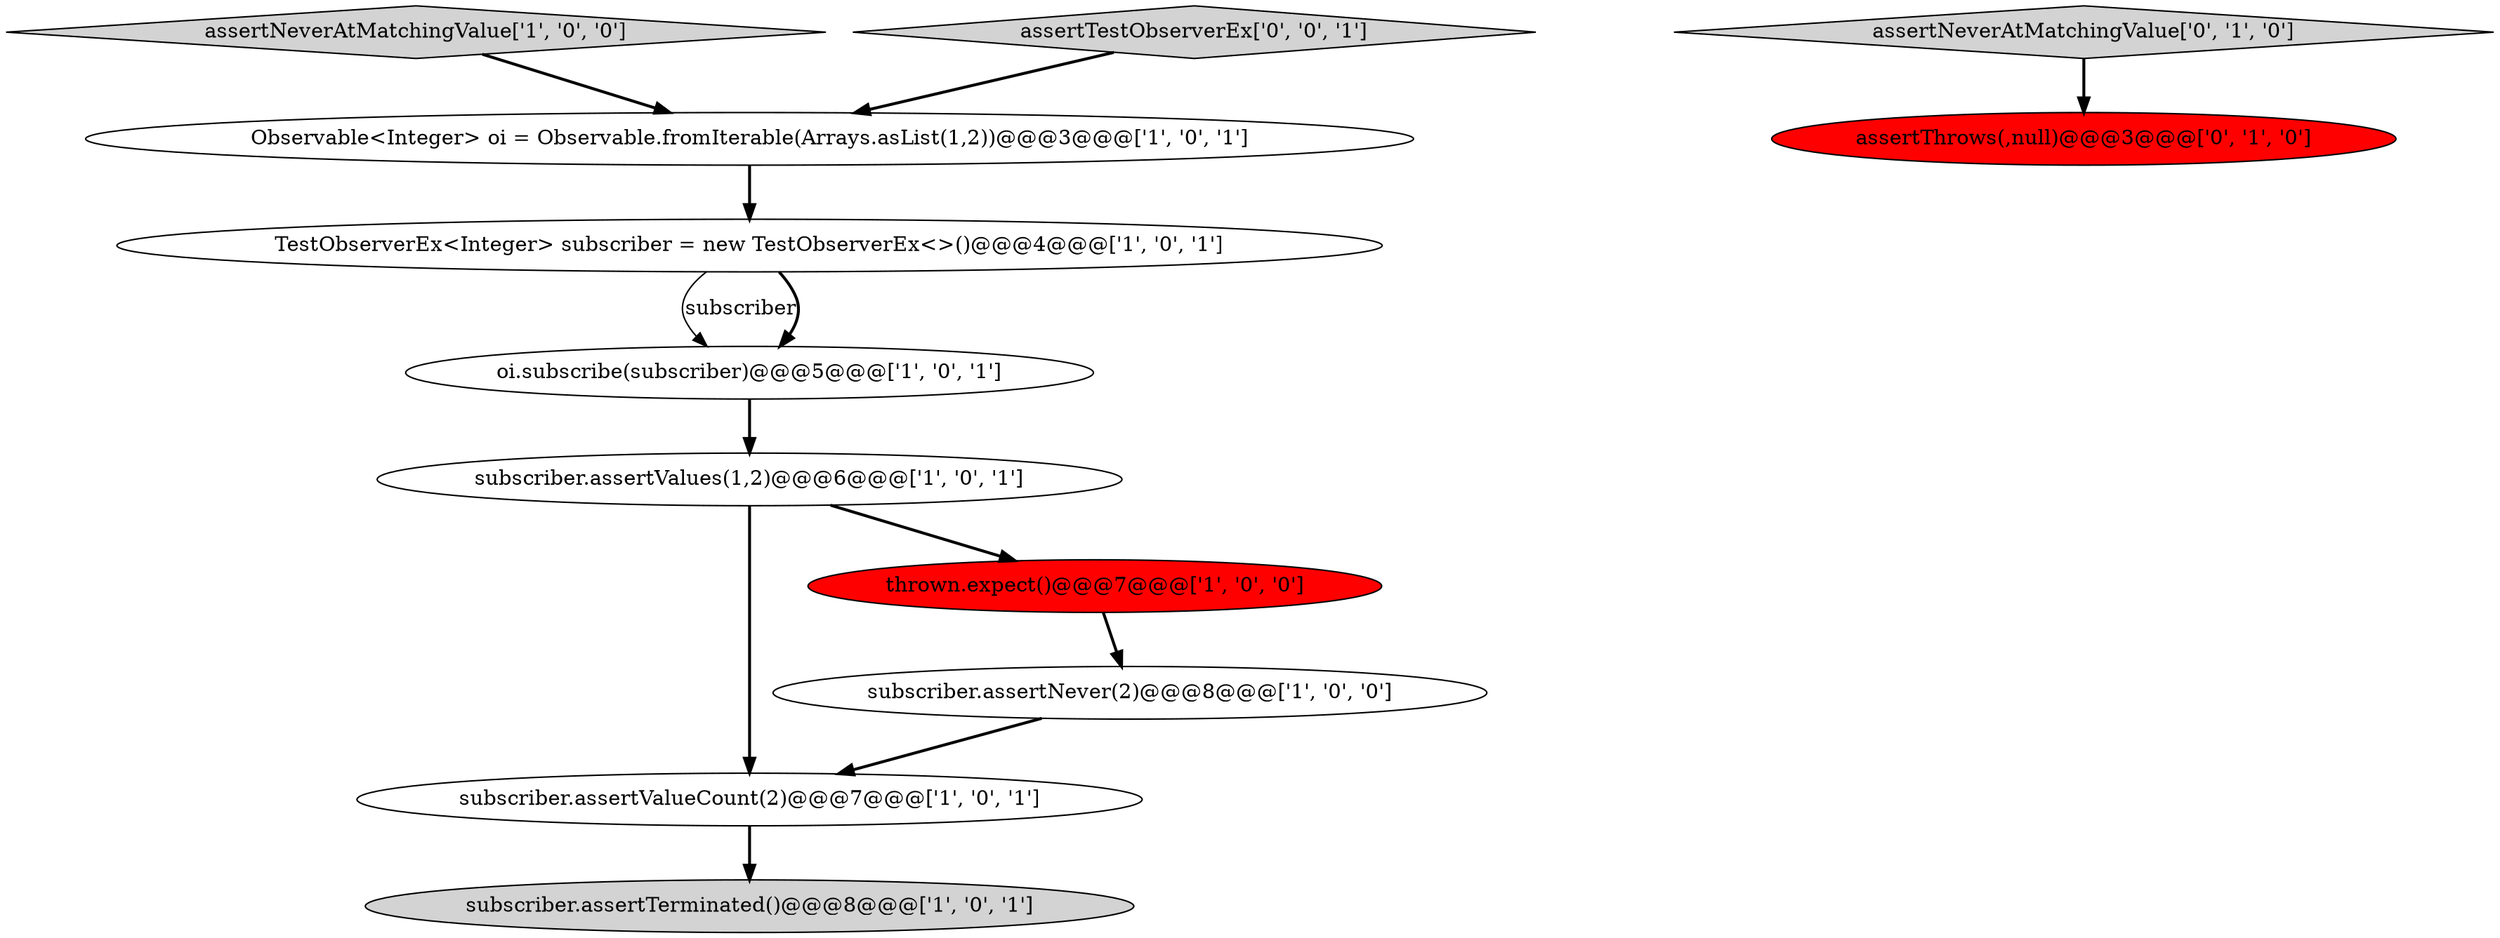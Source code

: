 digraph {
6 [style = filled, label = "subscriber.assertNever(2)@@@8@@@['1', '0', '0']", fillcolor = white, shape = ellipse image = "AAA0AAABBB1BBB"];
4 [style = filled, label = "TestObserverEx<Integer> subscriber = new TestObserverEx<>()@@@4@@@['1', '0', '1']", fillcolor = white, shape = ellipse image = "AAA0AAABBB1BBB"];
9 [style = filled, label = "assertThrows(,null)@@@3@@@['0', '1', '0']", fillcolor = red, shape = ellipse image = "AAA1AAABBB2BBB"];
7 [style = filled, label = "subscriber.assertValues(1,2)@@@6@@@['1', '0', '1']", fillcolor = white, shape = ellipse image = "AAA0AAABBB1BBB"];
2 [style = filled, label = "assertNeverAtMatchingValue['1', '0', '0']", fillcolor = lightgray, shape = diamond image = "AAA0AAABBB1BBB"];
8 [style = filled, label = "subscriber.assertValueCount(2)@@@7@@@['1', '0', '1']", fillcolor = white, shape = ellipse image = "AAA0AAABBB1BBB"];
10 [style = filled, label = "assertNeverAtMatchingValue['0', '1', '0']", fillcolor = lightgray, shape = diamond image = "AAA0AAABBB2BBB"];
1 [style = filled, label = "oi.subscribe(subscriber)@@@5@@@['1', '0', '1']", fillcolor = white, shape = ellipse image = "AAA0AAABBB1BBB"];
0 [style = filled, label = "subscriber.assertTerminated()@@@8@@@['1', '0', '1']", fillcolor = lightgray, shape = ellipse image = "AAA0AAABBB1BBB"];
3 [style = filled, label = "Observable<Integer> oi = Observable.fromIterable(Arrays.asList(1,2))@@@3@@@['1', '0', '1']", fillcolor = white, shape = ellipse image = "AAA0AAABBB1BBB"];
11 [style = filled, label = "assertTestObserverEx['0', '0', '1']", fillcolor = lightgray, shape = diamond image = "AAA0AAABBB3BBB"];
5 [style = filled, label = "thrown.expect()@@@7@@@['1', '0', '0']", fillcolor = red, shape = ellipse image = "AAA1AAABBB1BBB"];
8->0 [style = bold, label=""];
4->1 [style = solid, label="subscriber"];
7->5 [style = bold, label=""];
4->1 [style = bold, label=""];
10->9 [style = bold, label=""];
5->6 [style = bold, label=""];
7->8 [style = bold, label=""];
11->3 [style = bold, label=""];
3->4 [style = bold, label=""];
1->7 [style = bold, label=""];
6->8 [style = bold, label=""];
2->3 [style = bold, label=""];
}
